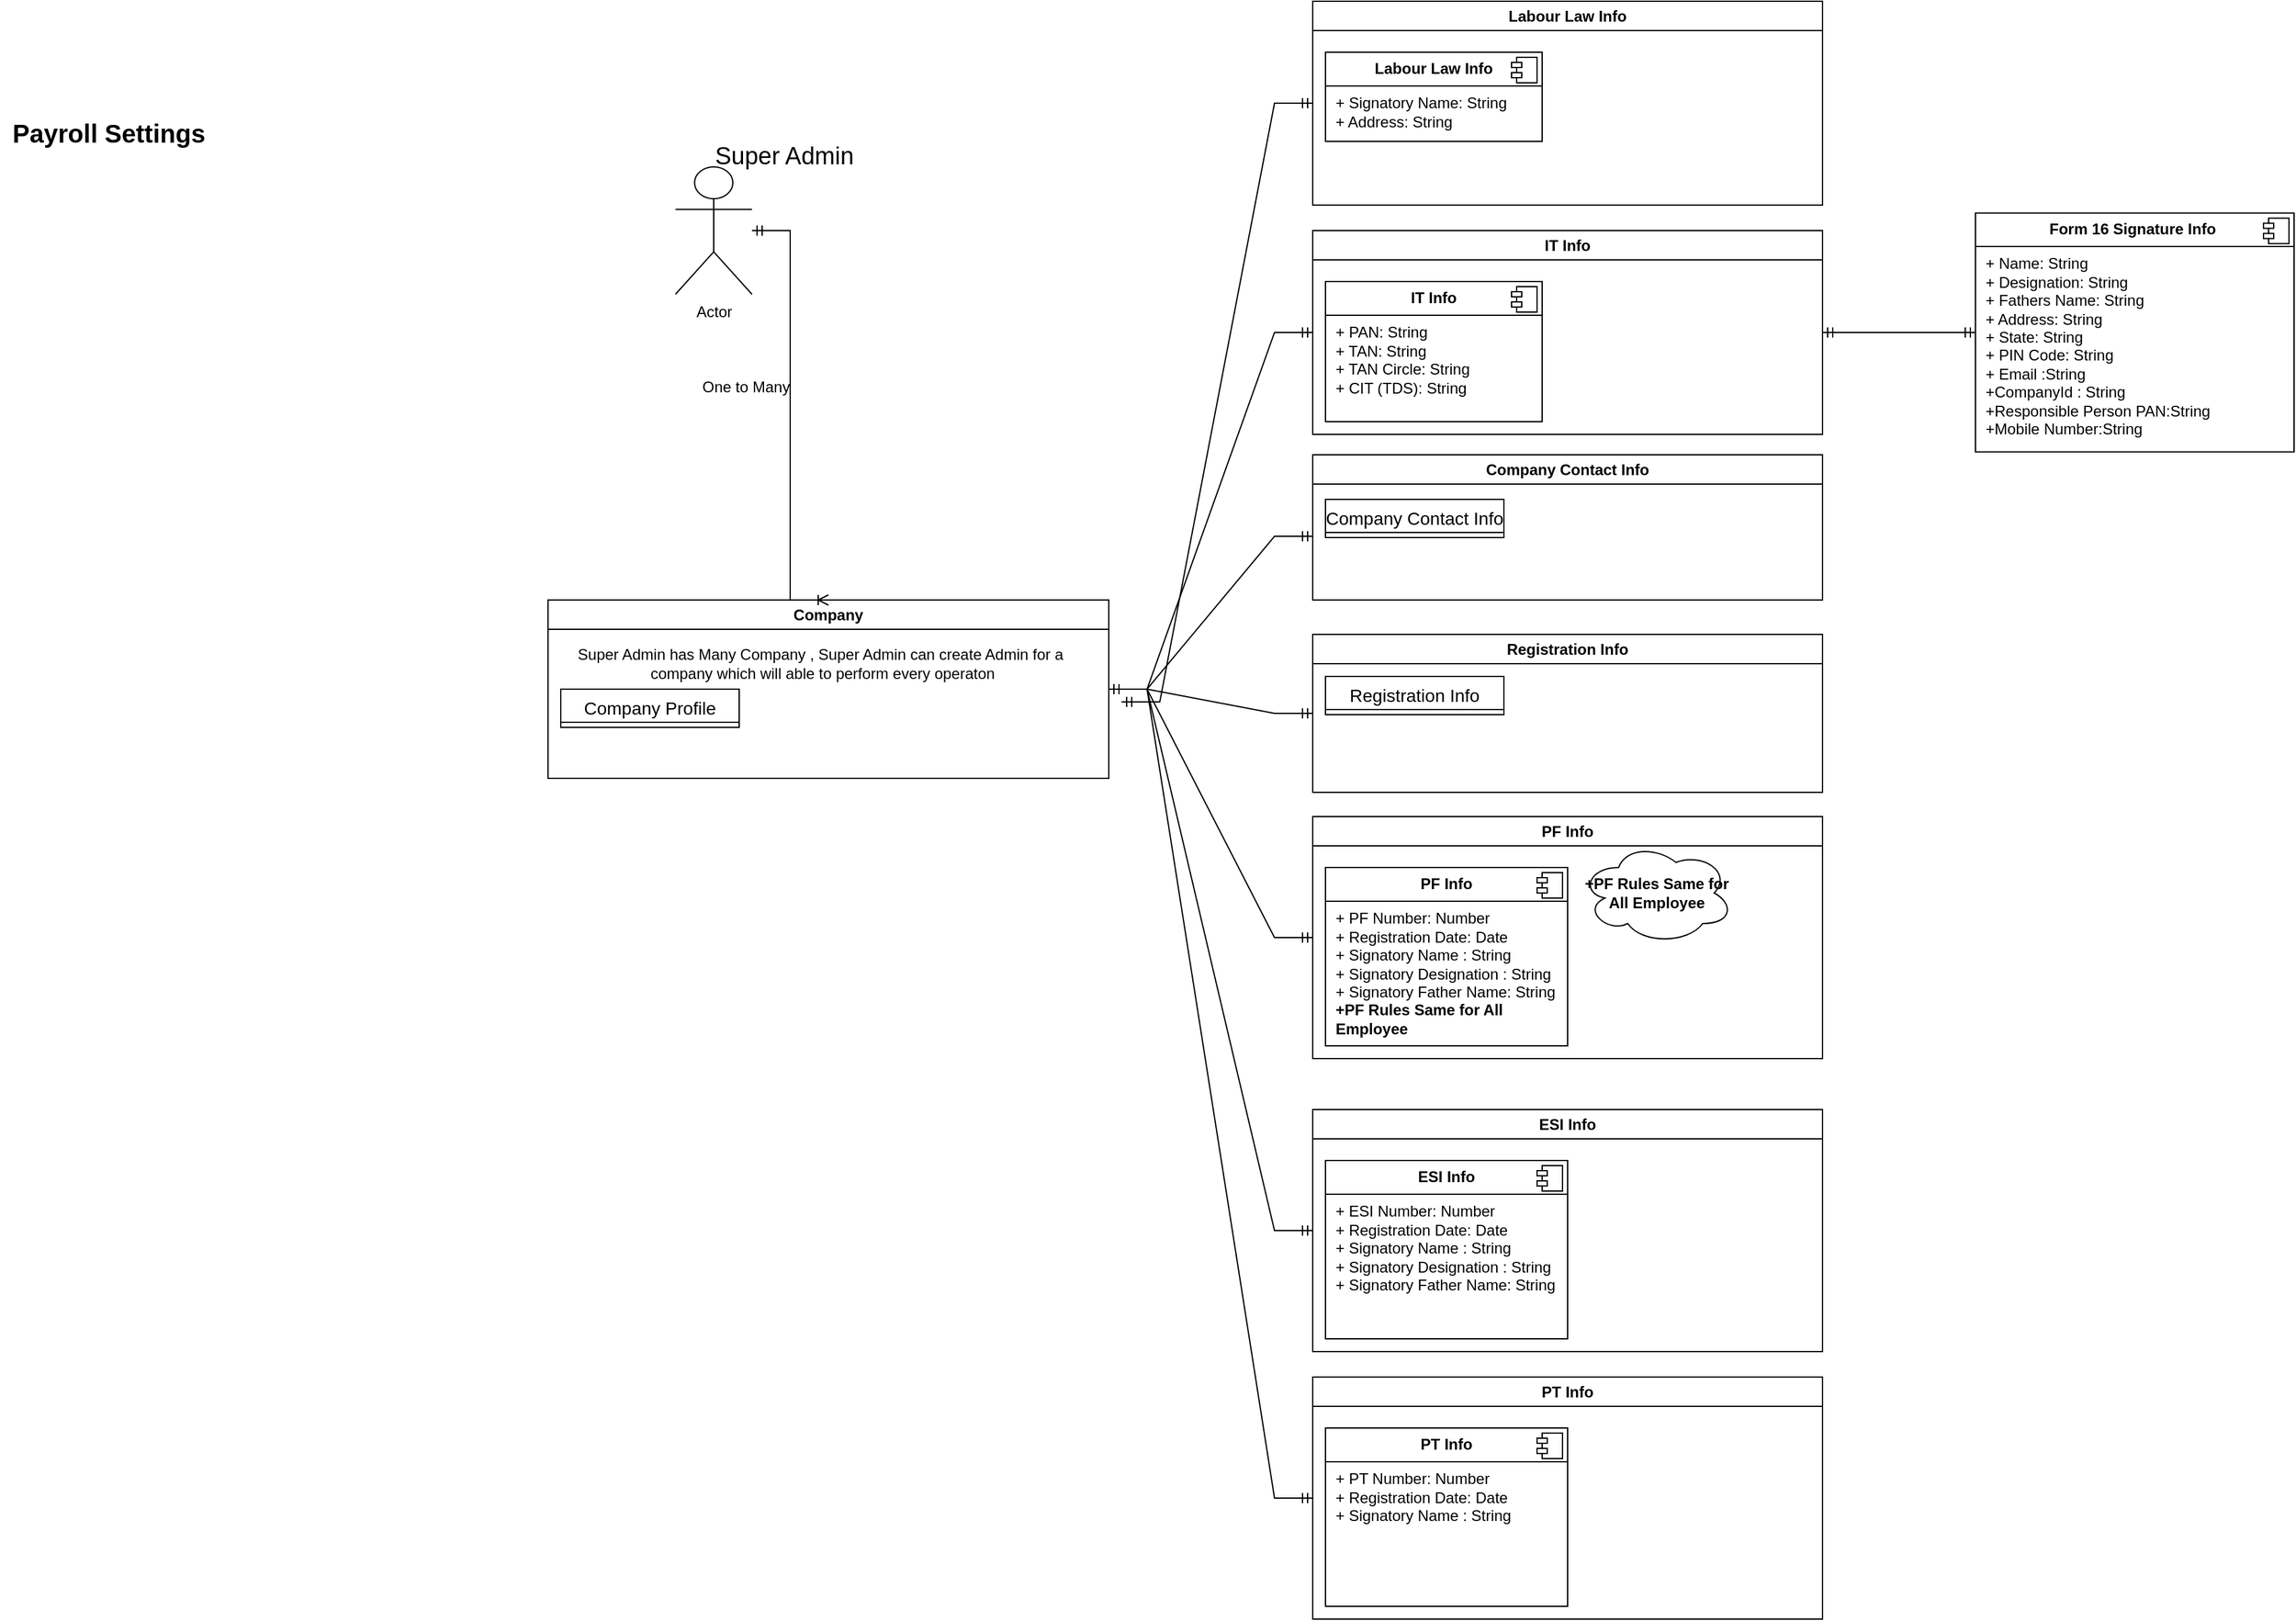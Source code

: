 <mxfile version="24.3.0" type="github">
  <diagram name="Page-1" id="mV1qP1kzvMr_AGbJ9KCR">
    <mxGraphModel dx="2514" dy="2871" grid="1" gridSize="10" guides="1" tooltips="1" connect="1" arrows="1" fold="1" page="1" pageScale="1" pageWidth="1169" pageHeight="827" math="0" shadow="0">
      <root>
        <mxCell id="0" />
        <mxCell id="1" parent="0" />
        <mxCell id="gpeztKrh80QSo0MVFvQO-1" value="Actor" style="shape=umlActor;verticalLabelPosition=bottom;verticalAlign=top;html=1;outlineConnect=0;" vertex="1" parent="1">
          <mxGeometry x="540" y="-780" width="60" height="100" as="geometry" />
        </mxCell>
        <mxCell id="gpeztKrh80QSo0MVFvQO-5" value="Super Admin&lt;div style=&quot;font-size: 19px;&quot;&gt;&lt;br style=&quot;font-size: 19px;&quot;&gt;&lt;/div&gt;" style="text;html=1;align=center;verticalAlign=middle;resizable=0;points=[];autosize=1;strokeColor=none;fillColor=none;fontSize=19;" vertex="1" parent="1">
          <mxGeometry x="560" y="-807" width="130" height="60" as="geometry" />
        </mxCell>
        <mxCell id="gpeztKrh80QSo0MVFvQO-6" value="Company" style="swimlane;whiteSpace=wrap;html=1;" vertex="1" parent="1">
          <mxGeometry x="440" y="-440" width="440" height="140" as="geometry" />
        </mxCell>
        <mxCell id="gpeztKrh80QSo0MVFvQO-8" value="Super Admin has Many Company , Super Admin can create Admin for a&amp;nbsp;&lt;div&gt;company which will able to perform every operaton&lt;/div&gt;" style="text;html=1;align=center;verticalAlign=middle;resizable=0;points=[];autosize=1;strokeColor=none;fillColor=none;" vertex="1" parent="gpeztKrh80QSo0MVFvQO-6">
          <mxGeometry x="10" y="30" width="410" height="40" as="geometry" />
        </mxCell>
        <mxCell id="gpeztKrh80QSo0MVFvQO-11" value="Company Profile" style="swimlane;fontStyle=0;childLayout=stackLayout;horizontal=1;startSize=26;horizontalStack=0;resizeParent=1;resizeParentMax=0;resizeLast=0;collapsible=1;marginBottom=0;align=center;fontSize=14;verticalAlign=top;spacingBottom=0;" vertex="1" collapsed="1" parent="gpeztKrh80QSo0MVFvQO-6">
          <mxGeometry x="10" y="70" width="140" height="30" as="geometry">
            <mxRectangle x="10" y="70" width="248" height="116" as="alternateBounds" />
          </mxGeometry>
        </mxCell>
        <mxCell id="gpeztKrh80QSo0MVFvQO-12" value="@Name&lt;span style=&quot;white-space: pre;&quot;&gt;&#x9;&lt;/span&gt;@Phone&amp;nbsp;&lt;span style=&quot;white-space: pre;&quot;&gt;&#x9;&lt;/span&gt;@Type of Buisness&lt;span style=&quot;white-space: pre;&quot;&gt;&#x9;&lt;/span&gt;" style="text;strokeColor=none;fillColor=none;spacingLeft=4;spacingRight=4;overflow=hidden;rotatable=0;points=[[0,0.5],[1,0.5]];portConstraint=eastwest;fontSize=12;whiteSpace=wrap;html=1;" vertex="1" parent="gpeztKrh80QSo0MVFvQO-11">
          <mxGeometry y="26" width="248" height="30" as="geometry" />
        </mxCell>
        <mxCell id="gpeztKrh80QSo0MVFvQO-13" value="@State&amp;nbsp;&lt;span style=&quot;white-space: pre;&quot;&gt;&#x9;&lt;/span&gt;@PIN&lt;span style=&quot;white-space: pre;&quot;&gt;&#x9;&lt;/span&gt;@Website&lt;span style=&quot;white-space: pre;&quot;&gt;&#x9;&lt;/span&gt;@GSTIN" style="text;strokeColor=none;fillColor=none;spacingLeft=4;spacingRight=4;overflow=hidden;rotatable=0;points=[[0,0.5],[1,0.5]];portConstraint=eastwest;fontSize=12;whiteSpace=wrap;html=1;" vertex="1" parent="gpeztKrh80QSo0MVFvQO-11">
          <mxGeometry y="56" width="248" height="30" as="geometry" />
        </mxCell>
        <mxCell id="gpeztKrh80QSo0MVFvQO-14" value="@Address&amp;nbsp;&lt;span style=&quot;white-space: pre;&quot;&gt;&#x9;&lt;/span&gt;&lt;span style=&quot;white-space: pre;&quot;&gt;&#x9;&lt;/span&gt;@Abbreviation&lt;div&gt;&amp;nbsp;&lt;div&gt;&lt;br&gt;&lt;/div&gt;&lt;div&gt;&lt;br&gt;&lt;/div&gt;&lt;div&gt;&lt;br&gt;&lt;/div&gt;&lt;/div&gt;" style="text;strokeColor=none;fillColor=none;spacingLeft=4;spacingRight=4;overflow=hidden;rotatable=0;points=[[0,0.5],[1,0.5]];portConstraint=eastwest;fontSize=12;whiteSpace=wrap;html=1;" vertex="1" parent="gpeztKrh80QSo0MVFvQO-11">
          <mxGeometry y="86" width="248" height="30" as="geometry" />
        </mxCell>
        <mxCell id="gpeztKrh80QSo0MVFvQO-7" value="" style="edgeStyle=entityRelationEdgeStyle;fontSize=12;html=1;endArrow=ERoneToMany;startArrow=ERmandOne;rounded=0;entryX=0.5;entryY=0;entryDx=0;entryDy=0;" edge="1" parent="1" source="gpeztKrh80QSo0MVFvQO-1" target="gpeztKrh80QSo0MVFvQO-6">
          <mxGeometry width="100" height="100" relative="1" as="geometry">
            <mxPoint x="560" y="-450" as="sourcePoint" />
            <mxPoint x="660" y="-550" as="targetPoint" />
          </mxGeometry>
        </mxCell>
        <mxCell id="gpeztKrh80QSo0MVFvQO-9" value="One to Many" style="text;html=1;align=center;verticalAlign=middle;resizable=0;points=[];autosize=1;strokeColor=none;fillColor=none;" vertex="1" parent="1">
          <mxGeometry x="550" y="-622" width="90" height="30" as="geometry" />
        </mxCell>
        <mxCell id="gpeztKrh80QSo0MVFvQO-10" value="&lt;b&gt;&lt;font style=&quot;font-size: 20px;&quot;&gt;Payroll Settings&lt;/font&gt;&lt;/b&gt;" style="text;html=1;align=center;verticalAlign=middle;resizable=0;points=[];autosize=1;strokeColor=none;fillColor=none;" vertex="1" parent="1">
          <mxGeometry x="10" y="-827" width="170" height="40" as="geometry" />
        </mxCell>
        <mxCell id="gpeztKrh80QSo0MVFvQO-15" value="" style="edgeStyle=entityRelationEdgeStyle;fontSize=12;html=1;endArrow=ERmandOne;startArrow=ERmandOne;rounded=0;exitX=1;exitY=0.5;exitDx=0;exitDy=0;" edge="1" parent="1" source="gpeztKrh80QSo0MVFvQO-6">
          <mxGeometry width="100" height="100" relative="1" as="geometry">
            <mxPoint x="880" y="-380" as="sourcePoint" />
            <mxPoint x="1040" y="-490" as="targetPoint" />
            <Array as="points">
              <mxPoint x="1010" y="-480" />
            </Array>
          </mxGeometry>
        </mxCell>
        <mxCell id="gpeztKrh80QSo0MVFvQO-38" value="Company Contact Info" style="swimlane;whiteSpace=wrap;html=1;" vertex="1" parent="1">
          <mxGeometry x="1040" y="-554" width="400" height="114" as="geometry" />
        </mxCell>
        <mxCell id="gpeztKrh80QSo0MVFvQO-40" value="Company Contact Info" style="swimlane;fontStyle=0;childLayout=stackLayout;horizontal=1;startSize=26;horizontalStack=0;resizeParent=1;resizeParentMax=0;resizeLast=0;collapsible=1;marginBottom=0;align=center;fontSize=14;verticalAlign=top;spacingBottom=0;" vertex="1" collapsed="1" parent="gpeztKrh80QSo0MVFvQO-38">
          <mxGeometry x="10" y="35" width="140" height="30" as="geometry">
            <mxRectangle x="10" y="35" width="248" height="86" as="alternateBounds" />
          </mxGeometry>
        </mxCell>
        <mxCell id="gpeztKrh80QSo0MVFvQO-41" value="@Contact Person&lt;span style=&quot;white-space: pre;&quot;&gt;&#x9;&lt;/span&gt;@Secondary Contact Person&amp;nbsp;&lt;span style=&quot;white-space: pre;&quot;&gt;&#x9;&lt;/span&gt;@Phone1&lt;span style=&quot;white-space: pre;&quot;&gt;&#x9;&lt;/span&gt;&lt;div&gt;&lt;br&gt;&lt;/div&gt;" style="text;strokeColor=none;fillColor=none;spacingLeft=4;spacingRight=4;overflow=hidden;rotatable=0;points=[[0,0.5],[1,0.5]];portConstraint=eastwest;fontSize=12;whiteSpace=wrap;html=1;" vertex="1" parent="gpeztKrh80QSo0MVFvQO-40">
          <mxGeometry y="26" width="248" height="30" as="geometry" />
        </mxCell>
        <mxCell id="gpeztKrh80QSo0MVFvQO-43" value="&lt;div&gt;&lt;div&gt;@Phone2&lt;span style=&quot;white-space: pre;&quot;&gt;&#x9;&lt;/span&gt;@Email1&lt;span style=&quot;white-space: pre;&quot;&gt;&#x9;&lt;/span&gt;@Email2&lt;br&gt;&lt;/div&gt;&lt;/div&gt;" style="text;strokeColor=none;fillColor=none;spacingLeft=4;spacingRight=4;overflow=hidden;rotatable=0;points=[[0,0.5],[1,0.5]];portConstraint=eastwest;fontSize=12;whiteSpace=wrap;html=1;" vertex="1" parent="gpeztKrh80QSo0MVFvQO-40">
          <mxGeometry y="56" width="248" height="30" as="geometry" />
        </mxCell>
        <mxCell id="gpeztKrh80QSo0MVFvQO-45" value="Registration Info" style="swimlane;whiteSpace=wrap;html=1;" vertex="1" parent="1">
          <mxGeometry x="1040" y="-413" width="400" height="124" as="geometry" />
        </mxCell>
        <mxCell id="gpeztKrh80QSo0MVFvQO-46" value="Registration Info" style="swimlane;fontStyle=0;childLayout=stackLayout;horizontal=1;startSize=26;horizontalStack=0;resizeParent=1;resizeParentMax=0;resizeLast=0;collapsible=1;marginBottom=0;align=center;fontSize=14;verticalAlign=top;spacingBottom=0;" vertex="1" collapsed="1" parent="gpeztKrh80QSo0MVFvQO-45">
          <mxGeometry x="10" y="33" width="140" height="30" as="geometry">
            <mxRectangle x="10" y="33" width="248" height="66" as="alternateBounds" />
          </mxGeometry>
        </mxCell>
        <mxCell id="gpeztKrh80QSo0MVFvQO-50" value="@Incorporation Date&amp;nbsp;&lt;div&gt;@Corporate Identfier Number&lt;/div&gt;" style="text;html=1;align=center;verticalAlign=middle;resizable=0;points=[];autosize=1;strokeColor=none;fillColor=none;" vertex="1" parent="gpeztKrh80QSo0MVFvQO-46">
          <mxGeometry y="26" width="248" height="40" as="geometry" />
        </mxCell>
        <mxCell id="gpeztKrh80QSo0MVFvQO-49" value="" style="edgeStyle=entityRelationEdgeStyle;fontSize=12;html=1;endArrow=ERmandOne;startArrow=ERmandOne;rounded=0;exitX=1;exitY=0.5;exitDx=0;exitDy=0;entryX=0;entryY=0.5;entryDx=0;entryDy=0;" edge="1" parent="1" source="gpeztKrh80QSo0MVFvQO-6" target="gpeztKrh80QSo0MVFvQO-45">
          <mxGeometry width="100" height="100" relative="1" as="geometry">
            <mxPoint x="890" y="-360" as="sourcePoint" />
            <mxPoint x="1050" y="-480" as="targetPoint" />
            <Array as="points">
              <mxPoint x="1020" y="-470" />
            </Array>
          </mxGeometry>
        </mxCell>
        <mxCell id="gpeztKrh80QSo0MVFvQO-54" value="PF Info" style="swimlane;whiteSpace=wrap;html=1;" vertex="1" parent="1">
          <mxGeometry x="1040" y="-270" width="400" height="190" as="geometry" />
        </mxCell>
        <mxCell id="gpeztKrh80QSo0MVFvQO-58" value="&lt;p style=&quot;margin:0px;margin-top:6px;text-align:center;&quot;&gt;&lt;b&gt;PF Info&lt;/b&gt;&lt;/p&gt;&lt;hr size=&quot;1&quot; style=&quot;border-style:solid;&quot;&gt;&lt;p style=&quot;margin:0px;margin-left:8px;&quot;&gt;+ PF Number: Number&lt;br&gt;+ Registration Date: Date&lt;/p&gt;&lt;p style=&quot;margin:0px;margin-left:8px;&quot;&gt;+ Signatory Name : String&lt;/p&gt;&lt;p style=&quot;margin:0px;margin-left:8px;&quot;&gt;+ Signatory Designation : String&lt;/p&gt;&lt;p style=&quot;margin:0px;margin-left:8px;&quot;&gt;+ Signatory Father Name: String&lt;/p&gt;&lt;p style=&quot;margin:0px;margin-left:8px;&quot;&gt;&lt;b&gt;+PF Rules Same for All Employee&lt;/b&gt;&lt;/p&gt;" style="align=left;overflow=fill;html=1;dropTarget=0;whiteSpace=wrap;" vertex="1" parent="gpeztKrh80QSo0MVFvQO-54">
          <mxGeometry x="10" y="40" width="190" height="140" as="geometry" />
        </mxCell>
        <mxCell id="gpeztKrh80QSo0MVFvQO-59" value="" style="shape=component;jettyWidth=8;jettyHeight=4;" vertex="1" parent="gpeztKrh80QSo0MVFvQO-58">
          <mxGeometry x="1" width="20" height="20" relative="1" as="geometry">
            <mxPoint x="-24" y="4" as="offset" />
          </mxGeometry>
        </mxCell>
        <mxCell id="gpeztKrh80QSo0MVFvQO-60" value="&lt;b style=&quot;text-align: left;&quot;&gt;+PF Rules Same for All Employee&lt;/b&gt;" style="ellipse;shape=cloud;whiteSpace=wrap;html=1;" vertex="1" parent="gpeztKrh80QSo0MVFvQO-54">
          <mxGeometry x="210" y="20" width="120" height="80" as="geometry" />
        </mxCell>
        <mxCell id="gpeztKrh80QSo0MVFvQO-57" value="" style="edgeStyle=entityRelationEdgeStyle;fontSize=12;html=1;endArrow=ERmandOne;startArrow=ERmandOne;rounded=0;entryX=0;entryY=0.5;entryDx=0;entryDy=0;" edge="1" parent="1" target="gpeztKrh80QSo0MVFvQO-54">
          <mxGeometry width="100" height="100" relative="1" as="geometry">
            <mxPoint x="880" y="-370" as="sourcePoint" />
            <mxPoint x="1050" y="-308" as="targetPoint" />
            <Array as="points">
              <mxPoint x="1030" y="-460" />
            </Array>
          </mxGeometry>
        </mxCell>
        <mxCell id="gpeztKrh80QSo0MVFvQO-61" value="ESI Info" style="swimlane;whiteSpace=wrap;html=1;" vertex="1" parent="1">
          <mxGeometry x="1040" y="-40" width="400" height="190" as="geometry" />
        </mxCell>
        <mxCell id="gpeztKrh80QSo0MVFvQO-62" value="&lt;p style=&quot;margin:0px;margin-top:6px;text-align:center;&quot;&gt;&lt;b&gt;ESI Info&lt;/b&gt;&lt;/p&gt;&lt;hr size=&quot;1&quot; style=&quot;border-style:solid;&quot;&gt;&lt;p style=&quot;margin:0px;margin-left:8px;&quot;&gt;+ ESI Number: Number&lt;br&gt;+ Registration Date: Date&lt;/p&gt;&lt;p style=&quot;margin:0px;margin-left:8px;&quot;&gt;+ Signatory Name : String&lt;/p&gt;&lt;p style=&quot;margin:0px;margin-left:8px;&quot;&gt;+ Signatory Designation : String&lt;/p&gt;&lt;p style=&quot;margin:0px;margin-left:8px;&quot;&gt;+ Signatory Father Name: String&lt;/p&gt;" style="align=left;overflow=fill;html=1;dropTarget=0;whiteSpace=wrap;" vertex="1" parent="gpeztKrh80QSo0MVFvQO-61">
          <mxGeometry x="10" y="40" width="190" height="140" as="geometry" />
        </mxCell>
        <mxCell id="gpeztKrh80QSo0MVFvQO-63" value="" style="shape=component;jettyWidth=8;jettyHeight=4;" vertex="1" parent="gpeztKrh80QSo0MVFvQO-62">
          <mxGeometry x="1" width="20" height="20" relative="1" as="geometry">
            <mxPoint x="-24" y="4" as="offset" />
          </mxGeometry>
        </mxCell>
        <mxCell id="gpeztKrh80QSo0MVFvQO-65" value="" style="edgeStyle=entityRelationEdgeStyle;fontSize=12;html=1;endArrow=ERmandOne;startArrow=ERmandOne;rounded=0;entryX=0;entryY=0.5;entryDx=0;entryDy=0;" edge="1" parent="1" target="gpeztKrh80QSo0MVFvQO-61">
          <mxGeometry width="100" height="100" relative="1" as="geometry">
            <mxPoint x="880" y="-370" as="sourcePoint" />
            <mxPoint x="1030" y="45" as="targetPoint" />
            <Array as="points">
              <mxPoint x="1030" y="-460" />
            </Array>
          </mxGeometry>
        </mxCell>
        <mxCell id="gpeztKrh80QSo0MVFvQO-66" value="PT Info" style="swimlane;whiteSpace=wrap;html=1;" vertex="1" parent="1">
          <mxGeometry x="1040" y="170" width="400" height="190" as="geometry" />
        </mxCell>
        <mxCell id="gpeztKrh80QSo0MVFvQO-67" value="&lt;p style=&quot;margin:0px;margin-top:6px;text-align:center;&quot;&gt;&lt;b&gt;PT Info&lt;/b&gt;&lt;/p&gt;&lt;hr size=&quot;1&quot; style=&quot;border-style:solid;&quot;&gt;&lt;p style=&quot;margin:0px;margin-left:8px;&quot;&gt;+ PT Number: Number&lt;br&gt;+ Registration Date: Date&lt;/p&gt;&lt;p style=&quot;margin:0px;margin-left:8px;&quot;&gt;+ Signatory Name : String&lt;/p&gt;" style="align=left;overflow=fill;html=1;dropTarget=0;whiteSpace=wrap;" vertex="1" parent="gpeztKrh80QSo0MVFvQO-66">
          <mxGeometry x="10" y="40" width="190" height="140" as="geometry" />
        </mxCell>
        <mxCell id="gpeztKrh80QSo0MVFvQO-68" value="" style="shape=component;jettyWidth=8;jettyHeight=4;" vertex="1" parent="gpeztKrh80QSo0MVFvQO-67">
          <mxGeometry x="1" width="20" height="20" relative="1" as="geometry">
            <mxPoint x="-24" y="4" as="offset" />
          </mxGeometry>
        </mxCell>
        <mxCell id="gpeztKrh80QSo0MVFvQO-69" value="" style="edgeStyle=entityRelationEdgeStyle;fontSize=12;html=1;endArrow=ERmandOne;startArrow=ERmandOne;rounded=0;entryX=0;entryY=0.5;entryDx=0;entryDy=0;" edge="1" parent="1" target="gpeztKrh80QSo0MVFvQO-66">
          <mxGeometry width="100" height="100" relative="1" as="geometry">
            <mxPoint x="880" y="-370" as="sourcePoint" />
            <mxPoint x="1020" y="245" as="targetPoint" />
            <Array as="points">
              <mxPoint x="890" y="-370" />
              <mxPoint x="1030" y="-460" />
            </Array>
          </mxGeometry>
        </mxCell>
        <mxCell id="gpeztKrh80QSo0MVFvQO-70" value="IT Info" style="swimlane;whiteSpace=wrap;html=1;" vertex="1" parent="1">
          <mxGeometry x="1040" y="-730" width="400" height="160" as="geometry" />
        </mxCell>
        <mxCell id="gpeztKrh80QSo0MVFvQO-71" value="&lt;p style=&quot;margin:0px;margin-top:6px;text-align:center;&quot;&gt;&lt;span style=&quot;font-weight: 700;&quot;&gt;IT Info&lt;/span&gt;&lt;br&gt;&lt;/p&gt;&lt;hr size=&quot;1&quot; style=&quot;border-style:solid;&quot;&gt;&lt;p style=&quot;margin:0px;margin-left:8px;&quot;&gt;+ PAN: String&lt;br&gt;+ TAN: String&lt;/p&gt;&lt;p style=&quot;margin:0px;margin-left:8px;&quot;&gt;+ TAN Circle: String&lt;/p&gt;&lt;p style=&quot;margin:0px;margin-left:8px;&quot;&gt;+ CIT (TDS): String&lt;/p&gt;" style="align=left;overflow=fill;html=1;dropTarget=0;whiteSpace=wrap;" vertex="1" parent="gpeztKrh80QSo0MVFvQO-70">
          <mxGeometry x="10" y="40" width="170" height="110" as="geometry" />
        </mxCell>
        <mxCell id="gpeztKrh80QSo0MVFvQO-72" value="" style="shape=component;jettyWidth=8;jettyHeight=4;" vertex="1" parent="gpeztKrh80QSo0MVFvQO-71">
          <mxGeometry x="1" width="20" height="20" relative="1" as="geometry">
            <mxPoint x="-24" y="4" as="offset" />
          </mxGeometry>
        </mxCell>
        <mxCell id="gpeztKrh80QSo0MVFvQO-73" value="" style="edgeStyle=entityRelationEdgeStyle;fontSize=12;html=1;endArrow=ERmandOne;startArrow=ERmandOne;rounded=0;entryX=0;entryY=0.5;entryDx=0;entryDy=0;" edge="1" parent="1" target="gpeztKrh80QSo0MVFvQO-70">
          <mxGeometry width="100" height="100" relative="1" as="geometry">
            <mxPoint x="880" y="-370" as="sourcePoint" />
            <mxPoint x="1050" y="-480" as="targetPoint" />
            <Array as="points">
              <mxPoint x="1020" y="-470" />
            </Array>
          </mxGeometry>
        </mxCell>
        <mxCell id="gpeztKrh80QSo0MVFvQO-74" value="" style="edgeStyle=entityRelationEdgeStyle;fontSize=12;html=1;endArrow=ERmandOne;startArrow=ERmandOne;rounded=0;exitX=1;exitY=0.5;exitDx=0;exitDy=0;entryX=0;entryY=0.5;entryDx=0;entryDy=0;" edge="1" parent="1" source="gpeztKrh80QSo0MVFvQO-70" target="gpeztKrh80QSo0MVFvQO-75">
          <mxGeometry width="100" height="100" relative="1" as="geometry">
            <mxPoint x="1430" y="-550" as="sourcePoint" />
            <mxPoint x="1530" y="-650" as="targetPoint" />
          </mxGeometry>
        </mxCell>
        <mxCell id="gpeztKrh80QSo0MVFvQO-75" value="&lt;p style=&quot;margin:0px;margin-top:6px;text-align:center;&quot;&gt;&lt;b&gt;Form 16 Signature Info&amp;nbsp;&lt;/b&gt;&lt;/p&gt;&lt;hr size=&quot;1&quot; style=&quot;border-style:solid;&quot;&gt;&lt;p style=&quot;margin:0px;margin-left:8px;&quot;&gt;+ Name: String&lt;br&gt;+ Designation: String&lt;/p&gt;&lt;p style=&quot;margin:0px;margin-left:8px;&quot;&gt;+ Fathers Name: String&lt;/p&gt;&lt;p style=&quot;margin:0px;margin-left:8px;&quot;&gt;+ Address: String&lt;/p&gt;&lt;p style=&quot;margin:0px;margin-left:8px;&quot;&gt;+ State: String&lt;/p&gt;&lt;p style=&quot;margin:0px;margin-left:8px;&quot;&gt;+ PIN Code: String&lt;/p&gt;&lt;p style=&quot;margin:0px;margin-left:8px;&quot;&gt;+ Email :String&lt;/p&gt;&lt;p style=&quot;margin:0px;margin-left:8px;&quot;&gt;+CompanyId : String&lt;/p&gt;&lt;p style=&quot;margin:0px;margin-left:8px;&quot;&gt;+Responsible Person PAN:String&lt;/p&gt;&lt;p style=&quot;margin:0px;margin-left:8px;&quot;&gt;+Mobile Number:String&lt;/p&gt;&lt;p style=&quot;margin:0px;margin-left:8px;&quot;&gt;&lt;br&gt;&lt;/p&gt;" style="align=left;overflow=fill;html=1;dropTarget=0;whiteSpace=wrap;" vertex="1" parent="1">
          <mxGeometry x="1560" y="-743.75" width="250" height="187.5" as="geometry" />
        </mxCell>
        <mxCell id="gpeztKrh80QSo0MVFvQO-76" value="" style="shape=component;jettyWidth=8;jettyHeight=4;" vertex="1" parent="gpeztKrh80QSo0MVFvQO-75">
          <mxGeometry x="1" width="20" height="20" relative="1" as="geometry">
            <mxPoint x="-24" y="4" as="offset" />
          </mxGeometry>
        </mxCell>
        <mxCell id="gpeztKrh80QSo0MVFvQO-77" value="Labour Law Info" style="swimlane;whiteSpace=wrap;html=1;" vertex="1" parent="1">
          <mxGeometry x="1040" y="-910" width="400" height="160" as="geometry" />
        </mxCell>
        <mxCell id="gpeztKrh80QSo0MVFvQO-78" value="&lt;p style=&quot;margin:0px;margin-top:6px;text-align:center;&quot;&gt;&lt;span style=&quot;font-weight: 700;&quot;&gt;Labour Law Info&lt;/span&gt;&lt;br&gt;&lt;/p&gt;&lt;hr size=&quot;1&quot; style=&quot;border-style:solid;&quot;&gt;&lt;p style=&quot;margin:0px;margin-left:8px;&quot;&gt;+ Signatory Name: String&lt;br&gt;+ Address: String&lt;/p&gt;" style="align=left;overflow=fill;html=1;dropTarget=0;whiteSpace=wrap;" vertex="1" parent="gpeztKrh80QSo0MVFvQO-77">
          <mxGeometry x="10" y="40" width="170" height="70" as="geometry" />
        </mxCell>
        <mxCell id="gpeztKrh80QSo0MVFvQO-79" value="" style="shape=component;jettyWidth=8;jettyHeight=4;" vertex="1" parent="gpeztKrh80QSo0MVFvQO-78">
          <mxGeometry x="1" width="20" height="20" relative="1" as="geometry">
            <mxPoint x="-24" y="4" as="offset" />
          </mxGeometry>
        </mxCell>
        <mxCell id="gpeztKrh80QSo0MVFvQO-80" value="" style="edgeStyle=entityRelationEdgeStyle;fontSize=12;html=1;endArrow=ERmandOne;startArrow=ERmandOne;rounded=0;entryX=0;entryY=0.5;entryDx=0;entryDy=0;" edge="1" parent="1" target="gpeztKrh80QSo0MVFvQO-77">
          <mxGeometry width="100" height="100" relative="1" as="geometry">
            <mxPoint x="890" y="-360" as="sourcePoint" />
            <mxPoint x="1050" y="-640" as="targetPoint" />
            <Array as="points">
              <mxPoint x="1030" y="-460" />
            </Array>
          </mxGeometry>
        </mxCell>
      </root>
    </mxGraphModel>
  </diagram>
</mxfile>
